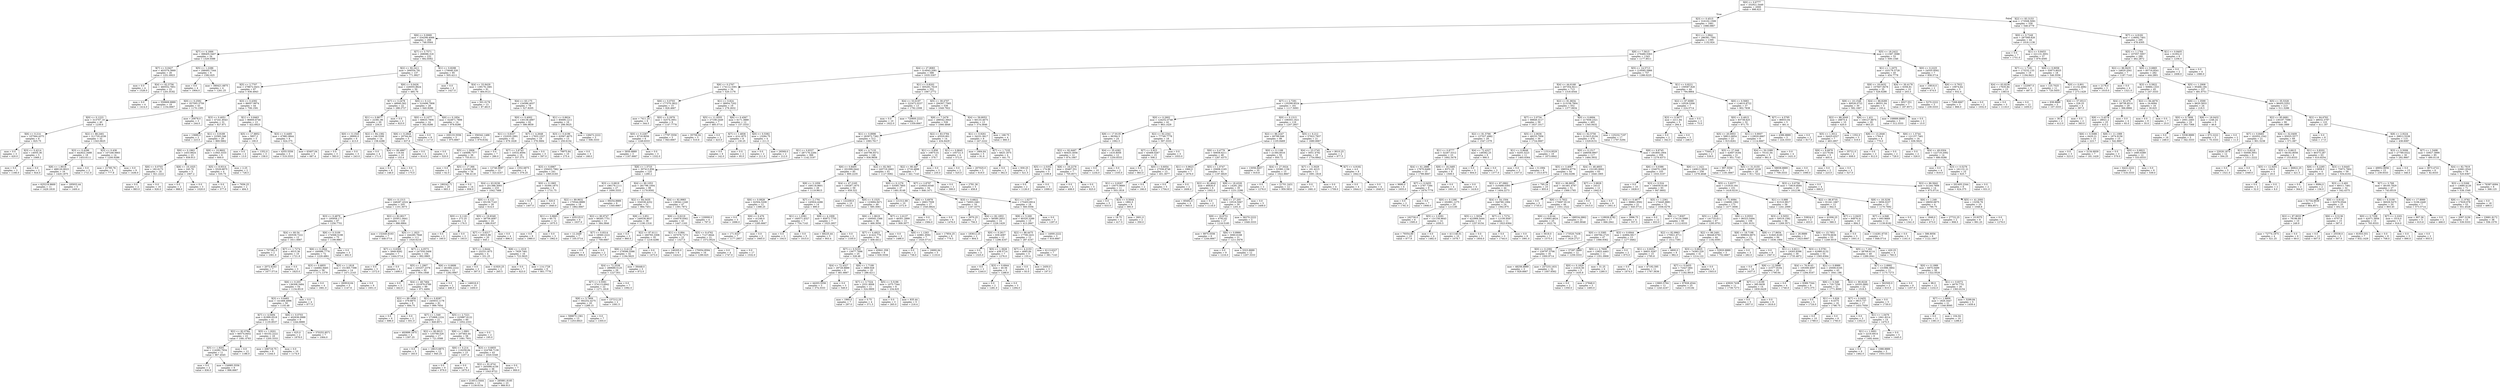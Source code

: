 digraph Tree {
node [shape=box] ;
0 [label="X[0] <= 0.6777\nmse = 332921.5449\nsamples = 2000\nvalue = 996.623"] ;
1 [label="X[3] <= 0.4515\nmse = 316102.1599\nsamples = 1661\nvalue = 1088.0867"] ;
0 -> 1 [labeldistance=2.5, labelangle=45, headlabel="True"] ;
2 [label="X[6] <= 0.0069\nmse = 334299.4066\nsamples = 266\nvalue = 748.0564"] ;
1 -> 2 ;
3 [label="X[7] <= 4.1666\nmse = 398405.5407\nsamples = 34\nvalue = 1329.5588"] ;
2 -> 3 ;
4 [label="X[7] <= 0.0427\nmse = 403379.3669\nsamples = 26\nvalue = 1251.6923"] ;
3 -> 4 ;
5 [label="mse = 0.0\nsamples = 4\nvalue = 1526.0"] ;
4 -> 5 ;
6 [label="X[4] <= 62.5756\nmse = 460552.7851\nsamples = 22\nvalue = 1201.8182"] ;
4 -> 6 ;
7 [label="mse = 0.0\nsamples = 4\nvalue = 1414.0"] ;
6 -> 7 ;
8 [label="mse = 550669.8889\nsamples = 18\nvalue = 1154.6667"] ;
6 -> 8 ;
9 [label="X[5] <= 1.2286\nmse = 298492.7344\nsamples = 8\nvalue = 1582.625"] ;
3 -> 9 ;
10 [label="mse = 0.0\nsamples = 4\nvalue = 1904.0"] ;
9 -> 10 ;
11 [label="mse = 390421.6875\nsamples = 4\nvalue = 1261.25"] ;
9 -> 11 ;
12 [label="X[7] <= 3.7571\nmse = 268086.318\nsamples = 232\nvalue = 662.8362"] ;
2 -> 12 ;
13 [label="X[2] <= 92.2411\nmse = 306554.781\nsamples = 137\nvalue = 771.9927"] ;
12 -> 13 ;
14 [label="X[5] <= 2.7707\nmse = 278672.0431\nsamples = 87\nvalue = 936.4943"] ;
13 -> 14 ;
15 [label="X[0] <= 0.2592\nmse = 357593.3759\nsamples = 43\nvalue = 1170.1395"] ;
14 -> 15 ;
16 [label="X[0] <= 0.1223\nmse = 313707.19\nsamples = 40\nvalue = 1239.6"] ;
15 -> 16 ;
17 [label="X[6] <= 0.214\nmse = 107564.4375\nsamples = 8\nvalue = 825.75"] ;
16 -> 17 ;
18 [label="mse = 0.0\nsamples = 3\nvalue = 420.0"] ;
17 -> 18 ;
19 [label="X[3] <= 0.4214\nmse = 14055.36\nsamples = 5\nvalue = 1069.2"] ;
17 -> 19 ;
20 [label="mse = 0.0\nsamples = 3\nvalue = 1166.0"] ;
19 -> 20 ;
21 [label="mse = 0.0\nsamples = 2\nvalue = 924.0"] ;
19 -> 21 ;
22 [label="X[2] <= 88.2461\nmse = 311720.4336\nsamples = 32\nvalue = 1343.0625"] ;
16 -> 22 ;
23 [label="X[3] <= 0.4296\nmse = 442822.3488\nsamples = 18\nvalue = 1453.6111"] ;
22 -> 23 ;
24 [label="X[8] <= 1.9016\nmse = 488120.9023\nsamples = 16\nvalue = 1420.1875"] ;
23 -> 24 ;
25 [label="mse = 625219.9669\nsamples = 11\nvalue = 1429.1818"] ;
24 -> 25 ;
26 [label="mse = 185933.44\nsamples = 5\nvalue = 1400.4"] ;
24 -> 26 ;
27 [label="mse = 0.0\nsamples = 2\nvalue = 1721.0"] ;
23 -> 27 ;
28 [label="X[3] <= 0.436\nmse = 107246.0663\nsamples = 14\nvalue = 1200.9286"] ;
22 -> 28 ;
29 [label="mse = 21785.76\nsamples = 5\nvalue = 777.8"] ;
28 -> 29 ;
30 [label="mse = 0.0\nsamples = 9\nvalue = 1436.0"] ;
28 -> 30 ;
31 [label="mse = 20678.0\nsamples = 3\nvalue = 244.0"] ;
15 -> 31 ;
32 [label="X[3] <= 0.4392\nmse = 96057.9974\nsamples = 44\nvalue = 708.1591"] ;
14 -> 32 ;
33 [label="X[3] <= 0.4051\nmse = 47241.8543\nsamples = 31\nvalue = 827.871"] ;
32 -> 33 ;
34 [label="mse = 13689.0\nsamples = 2\nvalue = 223.0"] ;
33 -> 34 ;
35 [label="X[1] <= 0.9189\nmse = 22583.346\nsamples = 29\nvalue = 869.5862"] ;
33 -> 35 ;
36 [label="X[6] <= 0.1963\nmse = 1453.9924\nsamples = 23\nvalue = 939.913"] ;
35 -> 36 ;
37 [label="X[6] <= 0.0703\nmse = 182.6173\nsamples = 18\nvalue = 921.2222"] ;
36 -> 37 ;
38 [label="mse = 0.0\nsamples = 2\nvalue = 883.0"] ;
37 -> 38 ;
39 [label="mse = 0.0\nsamples = 16\nvalue = 926.0"] ;
37 -> 39 ;
40 [label="X[8] <= 10.1025\nmse = 245.76\nsamples = 5\nvalue = 1007.2"] ;
36 -> 40 ;
41 [label="mse = 0.0\nsamples = 2\nvalue = 988.0"] ;
40 -> 41 ;
42 [label="mse = 0.0\nsamples = 3\nvalue = 1020.0"] ;
40 -> 42 ;
43 [label="X[8] <= 10.9602\nmse = 11943.3333\nsamples = 6\nvalue = 600.0"] ;
35 -> 43 ;
44 [label="X[5] <= 8.9314\nmse = 5529.6875\nsamples = 4\nvalue = 535.75"] ;
43 -> 44 ;
45 [label="mse = 0.0\nsamples = 2\nvalue = 577.0"] ;
44 -> 45 ;
46 [label="mse = 7656.25\nsamples = 2\nvalue = 494.5"] ;
44 -> 46 ;
47 [label="mse = 2.25\nsamples = 2\nvalue = 728.5"] ;
43 -> 47 ;
48 [label="X[1] <= 0.8463\nmse = 96800.6746\nsamples = 13\nvalue = 422.6923"] ;
32 -> 48 ;
49 [label="X[5] <= 17.8852\nmse = 5857.2\nsamples = 5\nvalue = 100.0"] ;
48 -> 49 ;
50 [label="mse = 0.0\nsamples = 2\nvalue = 13.0"] ;
49 -> 50 ;
51 [label="mse = 1352.0\nsamples = 3\nvalue = 158.0"] ;
49 -> 51 ;
52 [label="X[3] <= 0.4485\nmse = 47882.9844\nsamples = 8\nvalue = 624.375"] ;
48 -> 52 ;
53 [label="mse = 4355.5556\nsamples = 3\nvalue = 519.3333"] ;
52 -> 53 ;
54 [label="mse = 63407.04\nsamples = 5\nvalue = 687.4"] ;
52 -> 54 ;
55 [label="X[6] <= 0.0426\nmse = 226055.8624\nsamples = 50\nvalue = 485.76"] ;
13 -> 55 ;
56 [label="X[7] <= 3.2478\nmse = 48940.562\nsamples = 22\nvalue = 288.2727"] ;
55 -> 56 ;
57 [label="X[1] <= 0.8677\nmse = 22381.96\nsamples = 20\nvalue = 234.8"] ;
56 -> 57 ;
58 [label="X[0] <= 0.1545\nmse = 28900.0\nsamples = 6\nvalue = 413.0"] ;
57 -> 58 ;
59 [label="mse = 0.0\nsamples = 3\nvalue = 583.0"] ;
58 -> 59 ;
60 [label="mse = 0.0\nsamples = 3\nvalue = 243.0"] ;
58 -> 60 ;
61 [label="X[2] <= 94.1382\nmse = 146.5306\nsamples = 14\nvalue = 158.4286"] ;
57 -> 61 ;
62 [label="mse = 0.0\nsamples = 4\nvalue = 171.0"] ;
61 -> 62 ;
63 [label="X[4] <= 80.4867\nmse = 116.64\nsamples = 10\nvalue = 153.4"] ;
61 -> 63 ;
64 [label="mse = 0.0\nsamples = 8\nvalue = 148.0"] ;
63 -> 64 ;
65 [label="mse = 0.0\nsamples = 2\nvalue = 175.0"] ;
63 -> 65 ;
66 [label="mse = 0.0\nsamples = 2\nvalue = 823.0"] ;
56 -> 66 ;
67 [label="X[0] <= 0.121\nmse = 310496.7806\nsamples = 28\nvalue = 640.9286"] ;
55 -> 67 ;
68 [label="X[0] <= 0.1077\nmse = 69633.7806\nsamples = 14\nvalue = 302.9286"] ;
67 -> 68 ;
69 [label="X[6] <= 0.2844\nmse = 20744.64\nsamples = 5\nvalue = 637.6"] ;
68 -> 69 ;
70 [label="mse = 0.0\nsamples = 2\nvalue = 814.0"] ;
69 -> 70 ;
71 [label="mse = 0.0\nsamples = 3\nvalue = 520.0"] ;
69 -> 71 ;
72 [label="mse = 0.0\nsamples = 9\nvalue = 117.0"] ;
68 -> 72 ;
73 [label="X[6] <= 0.1854\nmse = 322871.7806\nsamples = 14\nvalue = 978.9286"] ;
67 -> 73 ;
74 [label="mse = 200133.5556\nsamples = 3\nvalue = 975.6667"] ;
73 -> 74 ;
75 [label="mse = 356342.1488\nsamples = 11\nvalue = 979.8182"] ;
73 -> 75 ;
76 [label="X[1] <= 0.8298\nmse = 170648.328\nsamples = 95\nvalue = 505.4211"] ;
12 -> 76 ;
77 [label="mse = 0.0\nsamples = 4\nvalue = 1427.0"] ;
76 -> 77 ;
78 [label="X[4] <= 33.8429\nmse = 139176.1681\nsamples = 91\nvalue = 464.9121"] ;
76 -> 78 ;
79 [label="mse = 501.0178\nsamples = 13\nvalue = 87.4615"] ;
78 -> 79 ;
80 [label="X[4] <= 63.175\nmse = 134586.4037\nsamples = 78\nvalue = 527.8205"] ;
78 -> 80 ;
81 [label="X[0] <= 0.4002\nmse = 130138.4997\nsamples = 62\nvalue = 586.9839"] ;
80 -> 81 ;
82 [label="X[1] <= 0.8337\nmse = 152035.2991\nsamples = 43\nvalue = 679.1628"] ;
81 -> 82 ;
83 [label="X[5] <= 1.2908\nmse = 145696.7377\nsamples = 36\nvalue = 755.6111"] ;
82 -> 83 ;
84 [label="mse = 0.0\nsamples = 2\nvalue = 62.0"] ;
83 -> 84 ;
85 [label="X[5] <= 17.366\nmse = 124302.654\nsamples = 34\nvalue = 796.4118"] ;
83 -> 85 ;
86 [label="mse = 180242.71\nsamples = 20\nvalue = 683.3"] ;
85 -> 86 ;
87 [label="mse = 0.0\nsamples = 14\nvalue = 958.0"] ;
85 -> 87 ;
88 [label="mse = 0.0\nsamples = 7\nvalue = 286.0"] ;
82 -> 88 ;
89 [label="X[7] <= 4.2648\nmse = 17832.2327\nsamples = 19\nvalue = 378.3684"] ;
81 -> 89 ;
90 [label="X[7] <= 3.8743\nmse = 10532.8594\nsamples = 16\nvalue = 337.375"] ;
89 -> 90 ;
91 [label="mse = 12746.9097\nsamples = 12\nvalue = 323.4167"] ;
90 -> 91 ;
92 [label="mse = 1552.6875\nsamples = 4\nvalue = 379.25"] ;
90 -> 92 ;
93 [label="mse = 0.0\nsamples = 3\nvalue = 597.0"] ;
89 -> 93 ;
94 [label="X[1] <= 0.8624\nmse = 85699.1211\nsamples = 16\nvalue = 298.5625"] ;
80 -> 94 ;
95 [label="X[3] <= 0.4196\nmse = 63567.4675\nsamples = 13\nvalue = 250.6154"] ;
94 -> 95 ;
96 [label="mse = 79975.84\nsamples = 10\nvalue = 275.4"] ;
95 -> 96 ;
97 [label="mse = 0.0\nsamples = 3\nvalue = 168.0"] ;
95 -> 97 ;
98 [label="mse = 128472.2222\nsamples = 3\nvalue = 506.3333"] ;
94 -> 98 ;
99 [label="X[1] <= 1.0941\nmse = 286381.7591\nsamples = 1395\nvalue = 1152.924"] ;
1 -> 99 ;
100 [label="X[8] <= 7.5615\nmse = 276480.5363\nsamples = 1343\nvalue = 1177.8511"] ;
99 -> 100 ;
101 [label="X[4] <= 27.8083\nmse = 314043.2081\nsamples = 586\nvalue = 1035.5307"] ;
100 -> 101 ;
102 [label="X[6] <= 0.2767\nmse = 174112.3391\nsamples = 34\nvalue = 520.1176"] ;
101 -> 102 ;
103 [label="X[6] <= 0.0703\nmse = 177370.3822\nsamples = 15\nvalue = 826.4667"] ;
102 -> 103 ;
104 [label="mse = 7411.25\nsamples = 6\nvalue = 344.5"] ;
103 -> 104 ;
105 [label="X[0] <= 0.2979\nmse = 32574.3951\nsamples = 9\nvalue = 1147.7778"] ;
103 -> 105 ;
106 [label="X[0] <= 0.2267\nmse = 8716.8056\nsamples = 6\nvalue = 1249.8333"] ;
105 -> 106 ;
107 [label="mse = 3930.8889\nsamples = 3\nvalue = 1167.6667"] ;
106 -> 107 ;
108 [label="mse = 0.0\nsamples = 3\nvalue = 1332.0"] ;
106 -> 108 ;
109 [label="mse = 17797.5556\nsamples = 3\nvalue = 943.6667"] ;
105 -> 109 ;
110 [label="X[1] <= 0.824\nmse = 38954.7202\nsamples = 19\nvalue = 278.2632"] ;
102 -> 110 ;
111 [label="X[5] <= 11.0555\nmse = 27108.2449\nsamples = 7\nvalue = 485.5714"] ;
110 -> 111 ;
112 [label="mse = 35759.04\nsamples = 5\nvalue = 510.6"] ;
111 -> 112 ;
113 [label="mse = 0.0\nsamples = 2\nvalue = 423.0"] ;
111 -> 113 ;
114 [label="X[6] <= 0.4567\nmse = 6171.3889\nsamples = 12\nvalue = 157.3333"] ;
110 -> 114 ;
115 [label="X[7] <= 1.4836\nmse = 414.1875\nsamples = 8\nvalue = 130.25"] ;
114 -> 115 ;
116 [label="mse = 0.0\nsamples = 6\nvalue = 142.0"] ;
115 -> 116 ;
117 [label="mse = 0.0\nsamples = 2\nvalue = 95.0"] ;
115 -> 117 ;
118 [label="X[0] <= 0.5382\nmse = 13284.75\nsamples = 4\nvalue = 211.5"] ;
114 -> 118 ;
119 [label="mse = 0.0\nsamples = 2\nvalue = 211.0"] ;
118 -> 119 ;
120 [label="mse = 26569.0\nsamples = 2\nvalue = 212.0"] ;
118 -> 120 ;
121 [label="X[1] <= 0.8202\nmse = 305291.7619\nsamples = 552\nvalue = 1067.2772"] ;
101 -> 121 ;
122 [label="X[4] <= 53.6197\nmse = 222472.0237\nsamples = 13\nvalue = 1792.2308"] ;
121 -> 122 ;
123 [label="mse = 0.0\nsamples = 10\nvalue = 1922.0"] ;
122 -> 123 ;
124 [label="mse = 720800.2222\nsamples = 3\nvalue = 1359.6667"] ;
122 -> 124 ;
125 [label="X[5] <= 39.4707\nmse = 294307.7565\nsamples = 539\nvalue = 1049.7922"] ;
121 -> 125 ;
126 [label="X[8] <= 7.2478\nmse = 288542.3943\nsamples = 526\nvalue = 1066.4848"] ;
125 -> 126 ;
127 [label="X[1] <= 0.8996\nmse = 283972.7362\nsamples = 512\nvalue = 1083.7617"] ;
126 -> 127 ;
128 [label="X[1] <= 0.8337\nmse = 287176.2284\nsamples = 366\nvalue = 1142.3197"] ;
127 -> 128 ;
129 [label="X[3] <= 0.6967\nmse = 259453.7962\nsamples = 241\nvalue = 1065.6183"] ;
128 -> 129 ;
130 [label="X[4] <= 63.9236\nmse = 251388.3093\nsamples = 233\nvalue = 1042.7468"] ;
129 -> 130 ;
131 [label="X[0] <= 0.1313\nmse = 248287.4324\nsamples = 205\nvalue = 1101.3073"] ;
130 -> 131 ;
132 [label="X[3] <= 0.4879\nmse = 195958.177\nsamples = 87\nvalue = 1256.7701"] ;
131 -> 132 ;
133 [label="X[4] <= 60.54\nmse = 183539.7222\nsamples = 12\nvalue = 1611.6667"] ;
132 -> 133 ;
134 [label="mse = 707281.0\nsamples = 2\nvalue = 1061.0"] ;
133 -> 134 ;
135 [label="X[7] <= 1.7274\nmse = 6015.36\nsamples = 10\nvalue = 1721.8"] ;
133 -> 135 ;
136 [label="mse = 2072.8163\nsamples = 7\nvalue = 1677.5714"] ;
135 -> 136 ;
137 [label="mse = 0.0\nsamples = 3\nvalue = 1825.0"] ;
135 -> 137 ;
138 [label="X[6] <= 0.3109\nmse = 174568.5198\nsamples = 75\nvalue = 1199.9867"] ;
132 -> 138 ;
139 [label="X[6] <= 0.2844\nmse = 160086.7776\nsamples = 72\nvalue = 1229.4861"] ;
138 -> 139 ;
140 [label="X[3] <= 0.6855\nmse = 144682.9465\nsamples = 58\nvalue = 1171.1379"] ;
139 -> 140 ;
141 [label="X[6] <= 0.203\nmse = 136308.3484\nsamples = 54\nvalue = 1134.8519"] ;
140 -> 141 ;
142 [label="X[3] <= 0.6483\nmse = 141468.4896\nsamples = 50\nvalue = 1155.48"] ;
141 -> 142 ;
143 [label="X[7] <= 4.0494\nmse = 81999.0518\nsamples = 41\nvalue = 1135.8537"] ;
142 -> 143 ;
144 [label="X[2] <= 82.0784\nmse = 66574.9452\nsamples = 23\nvalue = 1081.4783"] ;
143 -> 144 ;
145 [label="X[5] <= 1.9201\nmse = 114282.7934\nsamples = 11\nvalue = 967.4545"] ;
144 -> 145 ;
146 [label="mse = 0.0\nsamples = 2\nvalue = 836.0"] ;
145 -> 146 ;
147 [label="mse = 134985.5556\nsamples = 9\nvalue = 996.6667"] ;
145 -> 147 ;
148 [label="mse = 0.0\nsamples = 12\nvalue = 1186.0"] ;
144 -> 148 ;
149 [label="X[5] <= 1.9201\nmse = 93102.2222\nsamples = 18\nvalue = 1205.3333"] ;
143 -> 149 ;
150 [label="mse = 206718.75\nsamples = 8\nvalue = 1244.5"] ;
149 -> 150 ;
151 [label="mse = 0.0\nsamples = 10\nvalue = 1174.0"] ;
149 -> 151 ;
152 [label="X[6] <= 0.0703\nmse = 402636.0988\nsamples = 9\nvalue = 1244.8889"] ;
142 -> 152 ;
153 [label="mse = 625.0\nsamples = 2\nvalue = 1878.0"] ;
152 -> 153 ;
154 [label="mse = 370252.8571\nsamples = 7\nvalue = 1064.0"] ;
152 -> 154 ;
155 [label="mse = 0.0\nsamples = 4\nvalue = 877.0"] ;
141 -> 155 ;
156 [label="mse = 0.0\nsamples = 4\nvalue = 1661.0"] ;
140 -> 156 ;
157 [label="X[5] <= 1.1818\nmse = 151365.7398\nsamples = 14\nvalue = 1471.2143"] ;
139 -> 157 ;
158 [label="mse = 260916.64\nsamples = 5\nvalue = 1147.6"] ;
157 -> 158 ;
159 [label="mse = 0.0\nsamples = 9\nvalue = 1651.0"] ;
157 -> 159 ;
160 [label="mse = 0.0\nsamples = 3\nvalue = 492.0"] ;
138 -> 160 ;
161 [label="X[2] <= 82.8017\nmse = 255911.9441\nsamples = 118\nvalue = 986.6864"] ;
131 -> 161 ;
162 [label="mse = 132440.8163\nsamples = 7\nvalue = 448.5714"] ;
161 -> 162 ;
163 [label="X[5] <= 1.1823\nmse = 244285.7848\nsamples = 111\nvalue = 1020.6216"] ;
161 -> 163 ;
164 [label="X[7] <= 0.6369\nmse = 3949.9592\nsamples = 7\nvalue = 1444.5714"] ;
163 -> 164 ;
165 [label="mse = 0.0\nsamples = 3\nvalue = 1372.0"] ;
164 -> 165 ;
166 [label="mse = 0.0\nsamples = 4\nvalue = 1499.0"] ;
164 -> 166 ;
167 [label="X[7] <= 4.0573\nmse = 247550.5406\nsamples = 104\nvalue = 992.0865"] ;
163 -> 167 ;
168 [label="X[5] <= 1.2907\nmse = 233257.2376\nsamples = 92\nvalue = 954.1848"] ;
167 -> 168 ;
169 [label="mse = 0.0\nsamples = 3\nvalue = 442.0"] ;
168 -> 169 ;
170 [label="X[4] <= 49.7464\nmse = 231979.0789\nsamples = 89\nvalue = 971.4494"] ;
168 -> 170 ;
171 [label="X[2] <= 89.1956\nmse = 379.6875\nsamples = 8\nvalue = 684.75"] ;
170 -> 171 ;
172 [label="mse = 0.0\nsamples = 6\nvalue = 696.0"] ;
171 -> 172 ;
173 [label="mse = 0.0\nsamples = 2\nvalue = 651.0"] ;
171 -> 173 ;
174 [label="X[1] <= 0.8287\nmse = 245933.1178\nsamples = 81\nvalue = 999.7654"] ;
170 -> 174 ;
175 [label="X[7] <= 1.549\nmse = 272868.1224\nsamples = 21\nvalue = 849.8571"] ;
174 -> 175 ;
176 [label="mse = 493899.1875\nsamples = 4\nvalue = 1397.25"] ;
175 -> 176 ;
177 [label="X[2] <= 90.9015\nmse = 133768.526\nsamples = 17\nvalue = 721.0588"] ;
175 -> 177 ;
178 [label="mse = 0.0\nsamples = 5\nvalue = 183.0"] ;
177 -> 178 ;
179 [label="mse = 18615.6875\nsamples = 12\nvalue = 945.25"] ;
177 -> 179 ;
180 [label="X[5] <= 2.7221\nmse = 225887.6122\nsamples = 60\nvalue = 1052.2333"] ;
174 -> 180 ;
181 [label="X[8] <= 1.0901\nmse = 207463.44\nsamples = 58\nvalue = 1081.7931"] ;
180 -> 181 ;
182 [label="X[6] <= 0.214\nmse = 116259.84\nsamples = 15\nvalue = 1257.4"] ;
181 -> 182 ;
183 [label="mse = 0.0\nsamples = 9\nvalue = 979.0"] ;
182 -> 183 ;
184 [label="mse = 0.0\nsamples = 6\nvalue = 1675.0"] ;
182 -> 184 ;
185 [label="X[3] <= 0.6855\nmse = 224768.7139\nsamples = 43\nvalue = 1020.5349"] ;
181 -> 185 ;
186 [label="X[2] <= 91.6741\nmse = 265099.4159\nsamples = 36\nvalue = 1043.9722"] ;
185 -> 186 ;
187 [label="mse = 214012.5444\nsamples = 13\nvalue = 1139.6154"] ;
186 -> 187 ;
188 [label="mse = 285881.8185\nsamples = 23\nvalue = 989.913"] ;
186 -> 188 ;
189 [label="mse = 0.0\nsamples = 7\nvalue = 900.0"] ;
185 -> 189 ;
190 [label="mse = 0.0\nsamples = 2\nvalue = 195.0"] ;
180 -> 190 ;
191 [label="X[6] <= 0.0699\nmse = 261682.2222\nsamples = 12\nvalue = 1282.6667"] ;
167 -> 191 ;
192 [label="mse = 0.0\nsamples = 2\nvalue = 446.0"] ;
191 -> 192 ;
193 [label="mse = 146016.0\nsamples = 10\nvalue = 1450.0"] ;
191 -> 193 ;
194 [label="X[0] <= 0.122\nmse = 65159.7143\nsamples = 28\nvalue = 614.0"] ;
130 -> 194 ;
195 [label="X[0] <= 0.1161\nmse = 272.25\nsamples = 4\nvalue = 176.5"] ;
194 -> 195 ;
196 [label="mse = 0.0\nsamples = 2\nvalue = 160.0"] ;
195 -> 196 ;
197 [label="mse = 0.0\nsamples = 2\nvalue = 193.0"] ;
195 -> 197 ;
198 [label="X[5] <= 19.8349\nmse = 38756.4097\nsamples = 24\nvalue = 686.9167"] ;
194 -> 198 ;
199 [label="X[7] <= 3.6317\nmse = 36015.89\nsamples = 20\nvalue = 645.1"] ;
198 -> 199 ;
200 [label="X[7] <= 2.8444\nmse = 25233.1875\nsamples = 4\nvalue = 331.25"] ;
199 -> 200 ;
201 [label="mse = 0.0\nsamples = 2\nvalue = 397.0"] ;
200 -> 201 ;
202 [label="mse = 41820.25\nsamples = 2\nvalue = 265.5"] ;
200 -> 202 ;
203 [label="X[8] <= 1.1019\nmse = 7929.7461\nsamples = 16\nvalue = 723.5625"] ;
199 -> 203 ;
204 [label="mse = 0.0\nsamples = 7\nvalue = 623.0"] ;
203 -> 204 ;
205 [label="mse = 114.1728\nsamples = 9\nvalue = 801.7778"] ;
203 -> 205 ;
206 [label="mse = 0.0\nsamples = 4\nvalue = 896.0"] ;
198 -> 206 ;
207 [label="X[0] <= 0.1965\nmse = 35394.1875\nsamples = 8\nvalue = 1731.75"] ;
129 -> 207 ;
208 [label="mse = 0.0\nsamples = 2\nvalue = 1407.0"] ;
207 -> 208 ;
209 [label="mse = 320.0\nsamples = 6\nvalue = 1840.0"] ;
207 -> 209 ;
210 [label="X[8] <= 1.5725\nmse = 307413.856\nsamples = 125\nvalue = 1290.2"] ;
128 -> 210 ;
211 [label="X[3] <= 0.6819\nmse = 196179.1111\nsamples = 27\nvalue = 1690.3333"] ;
210 -> 211 ;
212 [label="X[2] <= 89.9632\nmse = 170544.8889\nsamples = 18\nvalue = 1862.6667"] ;
211 -> 212 ;
213 [label="X[1] <= 0.8665\nmse = 60.75\nsamples = 12\nvalue = 1975.5"] ;
212 -> 213 ;
214 [label="mse = 0.0\nsamples = 9\nvalue = 1980.0"] ;
213 -> 214 ;
215 [label="mse = 0.0\nsamples = 3\nvalue = 1962.0"] ;
213 -> 215 ;
216 [label="mse = 435125.0\nsamples = 6\nvalue = 1637.0"] ;
212 -> 216 ;
217 [label="mse = 69254.8889\nsamples = 9\nvalue = 1345.6667"] ;
211 -> 217 ;
218 [label="X[4] <= 90.1053\nmse = 281796.1004\nsamples = 98\nvalue = 1179.9592"] ;
210 -> 218 ;
219 [label="X[2] <= 84.3435\nmse = 334538.4252\nsamples = 51\nvalue = 984.7451"] ;
218 -> 219 ;
220 [label="X[2] <= 80.9747\nmse = 99265.7751\nsamples = 13\nvalue = 384.3846"] ;
219 -> 220 ;
221 [label="mse = 12.2449\nsamples = 7\nvalue = 105.5714"] ;
220 -> 221 ;
222 [label="X[7] <= 0.8314\nmse = 18560.2222\nsamples = 6\nvalue = 709.6667"] ;
220 -> 222 ;
223 [label="mse = 0.0\nsamples = 4\nvalue = 806.0"] ;
222 -> 223 ;
224 [label="mse = 0.0\nsamples = 2\nvalue = 517.0"] ;
222 -> 224 ;
225 [label="X[8] <= 3.851\nmse = 249536.9037\nsamples = 38\nvalue = 1190.1316"] ;
219 -> 225 ;
226 [label="mse = 0.0\nsamples = 3\nvalue = 860.0"] ;
225 -> 226 ;
227 [label="X[2] <= 87.6111\nmse = 260783.3306\nsamples = 35\nvalue = 1218.4286"] ;
225 -> 227 ;
228 [label="X[6] <= 0.4119\nmse = 278586.5586\nsamples = 32\nvalue = 1194.5625"] ;
227 -> 228 ;
229 [label="X[4] <= 72.2538\nmse = 289689.5125\nsamples = 29\nvalue = 1227.931"] ;
228 -> 229 ;
230 [label="X[7] <= 0.5591\nmse = 374113.6942\nsamples = 22\nvalue = 1271.1818"] ;
229 -> 230 ;
231 [label="X[8] <= 5.7809\nmse = 392252.4275\nsamples = 20\nvalue = 1289.15"] ;
230 -> 231 ;
232 [label="mse = 599873.1361\nsamples = 13\nvalue = 1253.6923"] ;
231 -> 232 ;
233 [label="mse = 0.0\nsamples = 7\nvalue = 1355.0"] ;
231 -> 233 ;
234 [label="mse = 157212.25\nsamples = 2\nvalue = 1091.5"] ;
230 -> 234 ;
235 [label="mse = 0.0\nsamples = 7\nvalue = 1092.0"] ;
229 -> 235 ;
236 [label="mse = 56448.0\nsamples = 3\nvalue = 872.0"] ;
228 -> 236 ;
237 [label="mse = 0.0\nsamples = 3\nvalue = 1473.0"] ;
227 -> 237 ;
238 [label="X[4] <= 92.9983\nmse = 138342.1249\nsamples = 47\nvalue = 1391.7872"] ;
218 -> 238 ;
239 [label="X[6] <= 0.6219\nmse = 104078.0562\nsamples = 43\nvalue = 1447.1163"] ;
238 -> 239 ;
240 [label="X[1] <= 0.894\nmse = 167078.7273\nsamples = 22\nvalue = 1327.0"] ;
239 -> 240 ;
241 [label="mse = 146205.0\nsamples = 6\nvalue = 1424.0"] ;
240 -> 241 ;
242 [label="mse = 170054.8594\nsamples = 16\nvalue = 1290.625"] ;
240 -> 242 ;
243 [label="X[5] <= 9.4762\nmse = 7127.6644\nsamples = 21\nvalue = 1572.9524"] ;
239 -> 243 ;
244 [label="mse = 0.0\nsamples = 4\nvalue = 1747.0"] ;
243 -> 244 ;
245 [label="mse = 0.0\nsamples = 17\nvalue = 1532.0"] ;
243 -> 245 ;
246 [label="mse = 120000.0\nsamples = 4\nvalue = 797.0"] ;
238 -> 246 ;
247 [label="X[8] <= 4.7133\nmse = 245796.9372\nsamples = 146\nvalue = 936.9658"] ;
127 -> 247 ;
248 [label="X[6] <= 0.8405\nmse = 201099.0442\nsamples = 85\nvalue = 800.2235"] ;
247 -> 248 ;
249 [label="X[8] <= 3.1059\nmse = 169118.9601\nsamples = 26\nvalue = 1119.9615"] ;
248 -> 249 ;
250 [label="X[6] <= 0.0828\nmse = 62504.5208\nsamples = 12\nvalue = 1388.25"] ;
249 -> 250 ;
251 [label="mse = 0.0\nsamples = 3\nvalue = 1696.0"] ;
250 -> 251 ;
252 [label="X[6] <= 0.476\nmse = 41246.0\nsamples = 9\nvalue = 1285.6667"] ;
250 -> 252 ;
253 [label="mse = 171.6327\nsamples = 7\nvalue = 1177.2857"] ;
252 -> 253 ;
254 [label="mse = 0.0\nsamples = 2\nvalue = 1665.0"] ;
252 -> 254 ;
255 [label="X[7] <= 2.1791\nmse = 145924.4286\nsamples = 14\nvalue = 890.0"] ;
249 -> 255 ;
256 [label="X[1] <= 1.0381\nmse = 169371.6327\nsamples = 7\nvalue = 754.7143"] ;
255 -> 256 ;
257 [label="mse = 0.0\nsamples = 2\nvalue = 104.0"] ;
256 -> 257 ;
258 [label="mse = 0.0\nsamples = 5\nvalue = 1015.0"] ;
256 -> 258 ;
259 [label="X[8] <= 4.1009\nmse = 85872.7755\nsamples = 7\nvalue = 1025.2857"] ;
255 -> 259 ;
260 [label="mse = 68225.44\nsamples = 5\nvalue = 903.4"] ;
259 -> 260 ;
261 [label="mse = 0.0\nsamples = 2\nvalue = 1330.0"] ;
259 -> 261 ;
262 [label="X[4] <= 47.2165\nmse = 150287.1675\nsamples = 59\nvalue = 659.322"] ;
248 -> 262 ;
263 [label="mse = 122209.8\nsamples = 10\nvalue = 1022.0"] ;
262 -> 263 ;
264 [label="X[0] <= 0.1525\nmse = 123694.9471\nsamples = 49\nvalue = 585.3061"] ;
262 -> 264 ;
265 [label="X[6] <= 1.9619\nmse = 100045.1566\nsamples = 36\nvalue = 468.3056"] ;
264 -> 265 ;
266 [label="X[7] <= 4.4923\nmse = 41422.776\nsamples = 34\nvalue = 408.4412"] ;
265 -> 266 ;
267 [label="X[7] <= 0.5233\nmse = 15677.7696\nsamples = 25\nvalue = 328.48"] ;
266 -> 267 ;
268 [label="X[4] <= 72.4327\nmse = 29728.8889\nsamples = 6\nvalue = 461.6667"] ;
267 -> 268 ;
269 [label="mse = 44203.5556\nsamples = 3\nvalue = 374.3333"] ;
268 -> 269 ;
270 [label="mse = 0.0\nsamples = 3\nvalue = 549.0"] ;
268 -> 270 ;
271 [label="X[6] <= 1.7199\nmse = 3869.928\nsamples = 19\nvalue = 286.4211"] ;
267 -> 271 ;
272 [label="X[7] <= 3.7324\nmse = 2531.9008\nsamples = 11\nvalue = 324.0909"] ;
271 -> 272 ;
273 [label="mse = 1960.0\nsamples = 7\nvalue = 297.0"] ;
272 -> 273 ;
274 [label="mse = 0.75\nsamples = 4\nvalue = 371.5"] ;
272 -> 274 ;
275 [label="X[5] <= 5.5196\nmse = 1075.7344\nsamples = 8\nvalue = 234.625"] ;
271 -> 275 ;
276 [label="mse = 0.0\nsamples = 3\nvalue = 265.0"] ;
275 -> 276 ;
277 [label="mse = 835.44\nsamples = 5\nvalue = 216.4"] ;
275 -> 277 ;
278 [label="mse = 45841.358\nsamples = 9\nvalue = 630.5556"] ;
266 -> 278 ;
279 [label="mse = 0.0\nsamples = 2\nvalue = 1486.0"] ;
265 -> 279 ;
280 [label="X[7] <= 2.6137\nmse = 46301.2899\nsamples = 13\nvalue = 909.3077"] ;
264 -> 280 ;
281 [label="X[6] <= 1.1263\nmse = 43861.9592\nsamples = 7\nvalue = 1020.5714"] ;
280 -> 281 ;
282 [label="mse = 0.0\nsamples = 2\nvalue = 738.0"] ;
281 -> 282 ;
283 [label="mse = 16692.64\nsamples = 5\nvalue = 1133.6"] ;
281 -> 283 ;
284 [label="mse = 17854.25\nsamples = 6\nvalue = 779.5"] ;
280 -> 284 ;
285 [label="X[2] <= 82.563\nmse = 245719.2663\nsamples = 61\nvalue = 1127.5082"] ;
247 -> 285 ;
286 [label="X[0] <= 0.1276\nmse = 53585.7805\nsamples = 27\nvalue = 1481.8148"] ;
285 -> 286 ;
287 [label="mse = 121312.89\nsamples = 10\nvalue = 1372.9"] ;
286 -> 287 ;
288 [label="X[8] <= 5.6978\nmse = 2663.7509\nsamples = 17\nvalue = 1545.8824"] ;
286 -> 288 ;
289 [label="mse = 0.0\nsamples = 11\nvalue = 1584.0"] ;
288 -> 289 ;
290 [label="mse = 0.0\nsamples = 6\nvalue = 1476.0"] ;
288 -> 290 ;
291 [label="X[7] <= 2.8797\nmse = 219443.6548\nsamples = 34\nvalue = 846.1471"] ;
285 -> 291 ;
292 [label="X[3] <= 0.6822\nmse = 74003.2461\nsamples = 16\nvalue = 1167.4375"] ;
291 -> 292 ;
293 [label="mse = 2970.25\nsamples = 2\nvalue = 756.5"] ;
292 -> 293 ;
294 [label="X[4] <= 82.1853\nmse = 56580.2653\nsamples = 14\nvalue = 1226.1429"] ;
292 -> 294 ;
295 [label="mse = 183612.25\nsamples = 2\nvalue = 804.5"] ;
294 -> 295 ;
296 [label="X[0] <= 0.2617\nmse = 839.4097\nsamples = 12\nvalue = 1296.4167"] ;
294 -> 296 ;
297 [label="mse = 0.0\nsamples = 5\nvalue = 1325.0"] ;
296 -> 297 ;
298 [label="X[5] <= 1.3626\nmse = 438.5714\nsamples = 7\nvalue = 1276.0"] ;
296 -> 298 ;
299 [label="mse = 0.0\nsamples = 2\nvalue = 1244.0"] ;
298 -> 299 ;
300 [label="X[3] <= 0.6944\nmse = 40.56\nsamples = 5\nvalue = 1288.8"] ;
298 -> 300 ;
301 [label="mse = 0.0\nsamples = 2\nvalue = 1281.0"] ;
300 -> 301 ;
302 [label="mse = 0.0\nsamples = 3\nvalue = 1294.0"] ;
300 -> 302 ;
303 [label="X[1] <= 1.0277\nmse = 175403.6914\nsamples = 18\nvalue = 560.5556"] ;
291 -> 303 ;
304 [label="X[8] <= 5.269\nmse = 80320.3289\nsamples = 15\nvalue = 413.2667"] ;
303 -> 304 ;
305 [label="X[2] <= 86.4475\nmse = 17709.2431\nsamples = 12\nvalue = 287.4167"] ;
304 -> 305 ;
306 [label="X[7] <= 4.2153\nmse = 4065.84\nsamples = 5\nvalue = 155.4"] ;
305 -> 306 ;
307 [label="mse = 0.0\nsamples = 2\nvalue = 93.0"] ;
306 -> 307 ;
308 [label="mse = 2450.0\nsamples = 3\nvalue = 197.0"] ;
306 -> 308 ;
309 [label="mse = 6113.6327\nsamples = 7\nvalue = 381.7143"] ;
305 -> 309 ;
310 [label="mse = 14000.2222\nsamples = 3\nvalue = 916.6667"] ;
304 -> 310 ;
311 [label="mse = 0.0\nsamples = 3\nvalue = 1297.0"] ;
303 -> 311 ;
312 [label="X[2] <= 83.5784\nmse = 45520.801\nsamples = 14\nvalue = 434.6429"] ;
126 -> 312 ;
313 [label="X[1] <= 0.858\nmse = 10875.01\nsamples = 10\nvalue = 379.7"] ;
312 -> 313 ;
314 [label="X[2] <= 80.447\nmse = 2716.4898\nsamples = 7\nvalue = 441.7143"] ;
313 -> 314 ;
315 [label="mse = 0.0\nsamples = 2\nvalue = 399.0"] ;
314 -> 315 ;
316 [label="mse = 2781.36\nsamples = 5\nvalue = 458.8"] ;
314 -> 316 ;
317 [label="mse = 0.0\nsamples = 3\nvalue = 235.0"] ;
313 -> 317 ;
318 [label="X[1] <= 0.8645\nmse = 105721.5\nsamples = 4\nvalue = 572.0"] ;
312 -> 318 ;
319 [label="mse = 0.0\nsamples = 2\nvalue = 525.0"] ;
318 -> 319 ;
320 [label="mse = 207025.0\nsamples = 2\nvalue = 619.0"] ;
318 -> 320 ;
321 [label="X[4] <= 59.8053\nmse = 60133.4675\nsamples = 13\nvalue = 374.3846"] ;
125 -> 321 ;
322 [label="X[1] <= 0.9261\nmse = 34231.0617\nsamples = 9\nvalue = 247.2222"] ;
321 -> 322 ;
323 [label="mse = 1664.64\nsamples = 5\nvalue = 91.6"] ;
322 -> 323 ;
324 [label="X[7] <= 1.7235\nmse = 6825.1875\nsamples = 4\nvalue = 441.75"] ;
322 -> 324 ;
325 [label="mse = 0.0\nsamples = 2\nvalue = 362.0"] ;
324 -> 325 ;
326 [label="mse = 930.25\nsamples = 2\nvalue = 521.5"] ;
324 -> 326 ;
327 [label="mse = 168.75\nsamples = 4\nvalue = 660.5"] ;
321 -> 327 ;
328 [label="X[5] <= 14.5713\nmse = 219585.5966\nsamples = 757\nvalue = 1288.0225"] ;
100 -> 328 ;
329 [label="X[4] <= 44.6168\nmse = 207354.9211\nsamples = 713\nvalue = 1318.4544"] ;
328 -> 329 ;
330 [label="X[7] <= 2.7291\nmse = 135299.8524\nsamples = 161\nvalue = 1117.5093"] ;
329 -> 330 ;
331 [label="X[0] <= 0.2602\nmse = 124252.0748\nsamples = 42\nvalue = 863.1429"] ;
330 -> 331 ;
332 [label="X[8] <= 17.9135\nmse = 66394.5\nsamples = 24\nvalue = 1062.5"] ;
331 -> 332 ;
333 [label="X[2] <= 92.6497\nmse = 60433.3056\nsamples = 12\nvalue = 874.1667"] ;
332 -> 333 ;
334 [label="X[5] <= 2.5352\nmse = 174.96\nsamples = 5\nvalue = 1109.8"] ;
333 -> 334 ;
335 [label="mse = 0.0\nsamples = 2\nvalue = 1126.0"] ;
334 -> 335 ;
336 [label="mse = 0.0\nsamples = 3\nvalue = 1099.0"] ;
334 -> 336 ;
337 [label="X[8] <= 16.2278\nmse = 35487.551\nsamples = 7\nvalue = 705.8571"] ;
333 -> 337 ;
338 [label="mse = 0.0\nsamples = 2\nvalue = 408.0"] ;
337 -> 338 ;
339 [label="mse = 0.0\nsamples = 5\nvalue = 825.0"] ;
337 -> 339 ;
340 [label="X[4] <= 35.4382\nmse = 1416.8056\nsamples = 12\nvalue = 1250.8333"] ;
332 -> 340 ;
341 [label="mse = 0.0\nsamples = 10\nvalue = 1234.0"] ;
340 -> 341 ;
342 [label="mse = 0.0\nsamples = 2\nvalue = 1335.0"] ;
340 -> 342 ;
343 [label="X[2] <= 92.2341\nmse = 77749.7778\nsamples = 18\nvalue = 597.3333"] ;
331 -> 343 ;
344 [label="X[7] <= 0.923\nmse = 43468.0267\nsamples = 15\nvalue = 506.2"] ;
343 -> 344 ;
345 [label="mse = 0.0\nsamples = 2\nvalue = 863.0"] ;
344 -> 345 ;
346 [label="X[0] <= 0.6054\nmse = 27556.6746\nsamples = 13\nvalue = 451.3077"] ;
344 -> 346 ;
347 [label="X[1] <= 0.8267\nmse = 15075.9669\nsamples = 11\nvalue = 503.1818"] ;
346 -> 347 ;
348 [label="mse = 0.0\nsamples = 5\nvalue = 633.0"] ;
347 -> 348 ;
349 [label="X[3] <= 0.5044\nmse = 1892.0\nsamples = 6\nvalue = 395.0"] ;
347 -> 349 ;
350 [label="mse = 18.75\nsamples = 4\nvalue = 417.5"] ;
349 -> 350 ;
351 [label="mse = 2601.0\nsamples = 2\nvalue = 350.0"] ;
349 -> 351 ;
352 [label="mse = 0.0\nsamples = 2\nvalue = 166.0"] ;
346 -> 352 ;
353 [label="mse = 0.0\nsamples = 3\nvalue = 1053.0"] ;
343 -> 353 ;
354 [label="X[0] <= 0.1313\nmse = 108303.1621\nsamples = 119\nvalue = 1207.2857"] ;
330 -> 354 ;
355 [label="X[2] <= 86.2247\nmse = 60789.946\nsamples = 98\nvalue = 1105.8469"] ;
354 -> 355 ;
356 [label="X[6] <= 0.4779\nmse = 50658.6211\nsamples = 48\nvalue = 1267.4375"] ;
355 -> 356 ;
357 [label="X[1] <= 0.9623\nmse = 1960.0\nsamples = 7\nvalue = 1676.0"] ;
356 -> 357 ;
358 [label="mse = 0.0\nsamples = 5\nvalue = 1704.0"] ;
357 -> 358 ;
359 [label="mse = 0.0\nsamples = 2\nvalue = 1606.0"] ;
357 -> 359 ;
360 [label="X[5] <= 1.0747\nmse = 25608.2165\nsamples = 41\nvalue = 1197.6829"] ;
356 -> 360 ;
361 [label="X[2] <= 82.4642\nmse = 46826.0\nsamples = 6\nvalue = 1002.0"] ;
360 -> 361 ;
362 [label="mse = 60492.0\nsamples = 4\nvalue = 945.0"] ;
361 -> 362 ;
363 [label="mse = 0.0\nsamples = 2\nvalue = 1116.0"] ;
361 -> 363 ;
364 [label="X[8] <= 18.4328\nmse = 14281.262\nsamples = 35\nvalue = 1231.2286"] ;
360 -> 364 ;
365 [label="X[4] <= 27.205\nmse = 10516.5067\nsamples = 30\nvalue = 1201.6"] ;
364 -> 365 ;
366 [label="X[8] <= 16.6751\nmse = 4792.62\nsamples = 27\nvalue = 1218.5185"] ;
365 -> 366 ;
367 [label="mse = 9975.5556\nsamples = 6\nvalue = 1244.6667"] ;
366 -> 367 ;
368 [label="X[6] <= 0.8966\nmse = 3060.6168\nsamples = 21\nvalue = 1211.0476"] ;
366 -> 368 ;
369 [label="mse = 0.0\nsamples = 9\nvalue = 1216.0"] ;
368 -> 369 ;
370 [label="mse = 5323.8889\nsamples = 12\nvalue = 1207.3333"] ;
368 -> 370 ;
371 [label="mse = 36270.2222\nsamples = 3\nvalue = 1049.3333"] ;
365 -> 371 ;
372 [label="mse = 0.0\nsamples = 5\nvalue = 1409.0"] ;
364 -> 372 ;
373 [label="X[0] <= 0.1188\nmse = 21384.6016\nsamples = 50\nvalue = 950.72"] ;
355 -> 373 ;
374 [label="mse = 13056.8457\nsamples = 35\nvalue = 919.8"] ;
373 -> 374 ;
375 [label="X[4] <= 27.5024\nmse = 33380.1156\nsamples = 15\nvalue = 1022.8667"] ;
373 -> 375 ;
376 [label="mse = 0.0\nsamples = 3\nvalue = 1276.0"] ;
375 -> 376 ;
377 [label="mse = 21701.2431\nsamples = 12\nvalue = 959.5833"] ;
375 -> 377 ;
378 [label="X[5] <= 6.212\nmse = 57922.7937\nsamples = 21\nvalue = 1680.6667"] ;
354 -> 378 ;
379 [label="X[4] <= 23.2745\nmse = 5651.4792\nsamples = 19\nvalue = 1754.6842"] ;
378 -> 379 ;
380 [label="X[7] <= 3.3029\nmse = 181.4215\nsamples = 11\nvalue = 1691.1818"] ;
379 -> 380 ;
381 [label="mse = 0.0\nsamples = 7\nvalue = 1681.0"] ;
380 -> 381 ;
382 [label="mse = 0.0\nsamples = 4\nvalue = 1709.0"] ;
380 -> 382 ;
383 [label="X[7] <= 4.9182\nmse = 4.0\nsamples = 8\nvalue = 1842.0"] ;
379 -> 383 ;
384 [label="mse = 0.0\nsamples = 4\nvalue = 1844.0"] ;
383 -> 384 ;
385 [label="mse = 0.0\nsamples = 4\nvalue = 1840.0"] ;
383 -> 385 ;
386 [label="mse = 8010.25\nsamples = 2\nvalue = 977.5"] ;
378 -> 386 ;
387 [label="X[2] <= 81.8634\nmse = 213158.7804\nsamples = 552\nvalue = 1377.0634"] ;
329 -> 387 ;
388 [label="X[7] <= 2.0734\nmse = 99849.3117\nsamples = 59\nvalue = 1637.1017"] ;
387 -> 388 ;
389 [label="X[2] <= 81.5766\nmse = 137327.4982\nsamples = 29\nvalue = 1547.1379"] ;
388 -> 389 ;
390 [label="X[1] <= 0.8777\nmse = 32267.5312\nsamples = 23\nvalue = 1692.3478"] ;
389 -> 390 ;
391 [label="X[4] <= 61.2886\nmse = 17670.6489\nsamples = 15\nvalue = 1789.8667"] ;
390 -> 391 ;
392 [label="mse = 9680.0\nsamples = 6\nvalue = 1655.0"] ;
391 -> 392 ;
393 [label="X[7] <= 0.0455\nmse = 2787.7284\nsamples = 9\nvalue = 1879.7778"] ;
391 -> 393 ;
394 [label="mse = 0.0\nsamples = 2\nvalue = 1781.0"] ;
393 -> 394 ;
395 [label="mse = 0.0\nsamples = 7\nvalue = 1908.0"] ;
393 -> 395 ;
396 [label="X[8] <= 16.3485\nmse = 8372.25\nsamples = 8\nvalue = 1509.5"] ;
390 -> 396 ;
397 [label="mse = 0.0\nsamples = 4\nvalue = 1601.0"] ;
396 -> 397 ;
398 [label="mse = 0.0\nsamples = 4\nvalue = 1418.0"] ;
396 -> 398 ;
399 [label="X[4] <= 72.4327\nmse = 149382.25\nsamples = 6\nvalue = 990.5"] ;
389 -> 399 ;
400 [label="mse = 0.0\nsamples = 3\nvalue = 604.0"] ;
399 -> 400 ;
401 [label="mse = 0.0\nsamples = 3\nvalue = 1377.0"] ;
399 -> 401 ;
402 [label="X[5] <= 2.0636\nmse = 48233.7956\nsamples = 30\nvalue = 1724.0667"] ;
388 -> 402 ;
403 [label="X[1] <= 0.8648\nmse = 6205.3223\nsamples = 11\nvalue = 1465.6364"] ;
402 -> 403 ;
404 [label="mse = 0.0\nsamples = 3\nvalue = 1337.0"] ;
403 -> 404 ;
405 [label="mse = 0.1094\nsamples = 8\nvalue = 1513.875"] ;
403 -> 405 ;
406 [label="mse = 11514.9529\nsamples = 19\nvalue = 1873.6842"] ;
402 -> 406 ;
407 [label="X[0] <= 0.6694\nmse = 217658.2321\nsamples = 493\nvalue = 1345.9432"] ;
387 -> 407 ;
408 [label="X[4] <= 62.5756\nmse = 213415.8104\nsamples = 476\nvalue = 1329.8151"] ;
407 -> 408 ;
409 [label="X[0] <= 0.1517\nmse = 248058.9907\nsamples = 117\nvalue = 1484.3932"] ;
408 -> 409 ;
410 [label="X[5] <= 3.4067\nmse = 298554.6776\nsamples = 54\nvalue = 1302.6296"] ;
409 -> 410 ;
411 [label="X[2] <= 87.0862\nmse = 310488.0393\nsamples = 44\nvalue = 1404.2273"] ;
410 -> 411 ;
412 [label="X[0] <= 0.1266\nmse = 202891.1275\nsamples = 20\nvalue = 1213.85"] ;
411 -> 412 ;
413 [label="mse = 162730.0\nsamples = 6\nvalue = 1595.0"] ;
412 -> 413 ;
414 [label="X[5] <= 2.0291\nmse = 131158.9643\nsamples = 14\nvalue = 1050.5"] ;
412 -> 414 ;
415 [label="mse = 79354.89\nsamples = 10\nvalue = 877.9"] ;
414 -> 415 ;
416 [label="mse = 0.0\nsamples = 4\nvalue = 1482.0"] ;
414 -> 416 ;
417 [label="X[4] <= 54.1504\nmse = 344780.1094\nsamples = 24\nvalue = 1562.875"] ;
411 -> 417 ;
418 [label="X[5] <= 1.5034\nmse = 422968.5444\nsamples = 13\nvalue = 1257.6154"] ;
417 -> 418 ;
419 [label="mse = 411146.01\nsamples = 10\nvalue = 1078.7"] ;
418 -> 419 ;
420 [label="mse = 0.0\nsamples = 3\nvalue = 1854.0"] ;
418 -> 420 ;
421 [label="X[7] <= 1.7274\nmse = 12100.9587\nsamples = 11\nvalue = 1923.6364"] ;
417 -> 421 ;
422 [label="mse = 0.0\nsamples = 3\nvalue = 1744.0"] ;
421 -> 422 ;
423 [label="mse = 0.0\nsamples = 8\nvalue = 1991.0"] ;
421 -> 423 ;
424 [label="mse = 795.24\nsamples = 10\nvalue = 855.6"] ;
410 -> 424 ;
425 [label="X[4] <= 48.4603\nmse = 152185.9002\nsamples = 63\nvalue = 1640.1905"] ;
409 -> 425 ;
426 [label="X[2] <= 86.8833\nmse = 161461.4787\nsamples = 51\nvalue = 1569.1765"] ;
425 -> 426 ;
427 [label="mse = 0.0\nsamples = 5\nvalue = 1735.0"] ;
426 -> 427 ;
428 [label="X[6] <= 0.7922\nmse = 175697.9116\nsamples = 46\nvalue = 1551.1522"] ;
426 -> 428 ;
429 [label="X[6] <= 0.6144\nmse = 153683.4624\nsamples = 25\nvalue = 1622.76"] ;
428 -> 429 ;
430 [label="mse = 5618.0\nsamples = 3\nvalue = 1575.0"] ;
429 -> 430 ;
431 [label="mse = 173520.7438\nsamples = 22\nvalue = 1629.2727"] ;
429 -> 431 ;
432 [label="mse = 188534.0862\nsamples = 21\nvalue = 1465.9048"] ;
428 -> 432 ;
433 [label="X[7] <= 3.9828\nmse = 243.0\nsamples = 12\nvalue = 1942.0"] ;
425 -> 433 ;
434 [label="mse = 0.0\nsamples = 3\nvalue = 1915.0"] ;
433 -> 434 ;
435 [label="mse = 0.0\nsamples = 9\nvalue = 1951.0"] ;
433 -> 435 ;
436 [label="X[8] <= 9.8745\nmse = 191800.1904\nsamples = 359\nvalue = 1279.4373"] ;
408 -> 436 ;
437 [label="X[6] <= 0.0386\nmse = 234070.1365\nsamples = 103\nvalue = 1033.3107"] ;
436 -> 437 ;
438 [label="mse = 0.0\nsamples = 10\nvalue = 1828.0"] ;
437 -> 438 ;
439 [label="X[3] <= 0.524\nmse = 184030.6149\nsamples = 93\nvalue = 947.8602"] ;
437 -> 439 ;
440 [label="X[3] <= 0.4677\nmse = 98861.9592\nsamples = 21\nvalue = 645.5714"] ;
439 -> 440 ;
441 [label="mse = 118928.6782\nsamples = 17\nvalue = 666.2941"] ;
440 -> 441 ;
442 [label="mse = 3996.75\nsamples = 4\nvalue = 557.5"] ;
440 -> 442 ;
443 [label="X[5] <= 1.2361\nmse = 174445.8881\nsamples = 72\nvalue = 1036.0278"] ;
439 -> 443 ;
444 [label="mse = 0.0\nsamples = 12\nvalue = 653.0"] ;
443 -> 444 ;
445 [label="X[8] <= 7.8307\nmse = 174124.5989\nsamples = 60\nvalue = 1112.6333"] ;
443 -> 445 ;
446 [label="X[0] <= 0.3385\nmse = 200784.2725\nsamples = 47\nvalue = 1066.9362"] ;
445 -> 446 ;
447 [label="X[0] <= 0.2392\nmse = 239797.5706\nsamples = 35\nvalue = 1000.9714"] ;
446 -> 447 ;
448 [label="mse = 48256.8889\nsamples = 3\nvalue = 929.6667"] ;
447 -> 448 ;
449 [label="mse = 257233.1631\nsamples = 32\nvalue = 1007.6562"] ;
447 -> 449 ;
450 [label="mse = 37287.3889\nsamples = 12\nvalue = 1259.3333"] ;
446 -> 450 ;
451 [label="X[3] <= 0.6944\nmse = 42894.5917\nsamples = 13\nvalue = 1277.8462"] ;
445 -> 451 ;
452 [label="X[5] <= 2.7609\nmse = 15822.4463\nsamples = 11\nvalue = 1351.0909"] ;
451 -> 452 ;
453 [label="X[0] <= 0.1829\nmse = 21616.56\nsamples = 5\nvalue = 1435.8"] ;
452 -> 453 ;
454 [label="mse = 0.0\nsamples = 2\nvalue = 1350.0"] ;
453 -> 454 ;
455 [label="mse = 27848.0\nsamples = 3\nvalue = 1493.0"] ;
453 -> 455 ;
456 [label="mse = 31.25\nsamples = 6\nvalue = 1280.5"] ;
452 -> 456 ;
457 [label="mse = 0.0\nsamples = 2\nvalue = 875.0"] ;
451 -> 457 ;
458 [label="X[6] <= 1.1421\nmse = 140613.3816\nsamples = 256\nvalue = 1378.4648"] ;
436 -> 458 ;
459 [label="X[5] <= 5.8377\nmse = 131819.164\nsamples = 231\nvalue = 1418.0216"] ;
458 -> 459 ;
460 [label="X[4] <= 71.6084\nmse = 134690.1062\nsamples = 173\nvalue = 1477.3006"] ;
459 -> 460 ;
461 [label="X[5] <= 1.992\nmse = 141725.611\nsamples = 67\nvalue = 1295.9701"] ;
460 -> 461 ;
462 [label="X[2] <= 82.9963\nmse = 175921.6711\nsamples = 23\nvalue = 1512.7391"] ;
461 -> 462 ;
463 [label="X[1] <= 0.8251\nmse = 36831.6267\nsamples = 15\nvalue = 1795.8"] ;
462 -> 463 ;
464 [label="mse = 0.0\nsamples = 4\nvalue = 1874.0"] ;
463 -> 464 ;
465 [label="mse = 47192.595\nsamples = 11\nvalue = 1767.3636"] ;
463 -> 465 ;
466 [label="mse = 4800.0\nsamples = 8\nvalue = 982.0"] ;
462 -> 466 ;
467 [label="X[2] <= 86.2491\nmse = 86448.6792\nsamples = 44\nvalue = 1182.6591"] ;
461 -> 467 ;
468 [label="X[3] <= 0.6825\nmse = 74383.229\nsamples = 41\nvalue = 1214.122"] ;
467 -> 468 ;
469 [label="X[7] <= 0.0455\nmse = 72427.664\nsamples = 37\nvalue = 1182.8919"] ;
468 -> 469 ;
470 [label="mse = 13883.5764\nsamples = 12\nvalue = 1243.4167"] ;
469 -> 470 ;
471 [label="mse = 97926.4544\nsamples = 25\nvalue = 1153.84"] ;
469 -> 471 ;
472 [label="mse = 0.0\nsamples = 4\nvalue = 1503.0"] ;
468 -> 472 ;
473 [label="mse = 52920.8889\nsamples = 3\nvalue = 752.6667"] ;
467 -> 473 ;
474 [label="X[6] <= 0.0553\nmse = 96323.5494\nsamples = 106\nvalue = 1591.9151"] ;
460 -> 474 ;
475 [label="X[8] <= 18.7198\nmse = 309604.6875\nsamples = 12\nvalue = 1245.75"] ;
474 -> 475 ;
476 [label="mse = 0.0\nsamples = 3\nvalue = 282.0"] ;
475 -> 476 ;
477 [label="mse = 0.0\nsamples = 9\nvalue = 1567.0"] ;
475 -> 477 ;
478 [label="X[8] <= 17.8654\nmse = 51845.8185\nsamples = 94\nvalue = 1636.1064"] ;
474 -> 478 ;
479 [label="X[1] <= 0.8211\nmse = 19263.8396\nsamples = 39\nvalue = 1735.4872"] ;
478 -> 479 ;
480 [label="mse = 0.0\nsamples = 14\nvalue = 1637.0"] ;
479 -> 480 ;
481 [label="X[8] <= 12.5898\nmse = 21577.9104\nsamples = 25\nvalue = 1790.64"] ;
479 -> 481 ;
482 [label="mse = 43920.7438\nsamples = 11\nvalue = 1739.7273"] ;
481 -> 482 ;
483 [label="X[7] <= 1.6199\nmse = 385.9439\nsamples = 14\nvalue = 1830.6429"] ;
481 -> 483 ;
484 [label="mse = 0.0\nsamples = 5\nvalue = 1857.0"] ;
483 -> 484 ;
485 [label="mse = 0.0\nsamples = 9\nvalue = 1816.0"] ;
483 -> 485 ;
486 [label="X[3] <= 0.5781\nmse = 62980.0132\nsamples = 55\nvalue = 1565.6364"] ;
478 -> 486 ;
487 [label="X[4] <= 76.9143\nmse = 105309.4097\nsamples = 12\nvalue = 1294.9167"] ;
486 -> 487 ;
488 [label="mse = 0.0\nsamples = 4\nvalue = 1740.0"] ;
487 -> 488 ;
489 [label="mse = 9389.7344\nsamples = 8\nvalue = 1072.375"] ;
487 -> 489 ;
490 [label="X[1] <= 0.8989\nmse = 25006.6165\nsamples = 43\nvalue = 1641.186"] ;
486 -> 490 ;
491 [label="X[6] <= 0.348\nmse = 720.7256\nsamples = 21\nvalue = 1771.8095"] ;
490 -> 491 ;
492 [label="mse = 0.0\nsamples = 5\nvalue = 1724.0"] ;
491 -> 492 ;
493 [label="X[1] <= 0.826\nmse = 8.4375\nsamples = 16\nvalue = 1786.75"] ;
491 -> 493 ;
494 [label="mse = 0.0\nsamples = 10\nvalue = 1789.0"] ;
493 -> 494 ;
495 [label="mse = 0.0\nsamples = 6\nvalue = 1783.0"] ;
493 -> 495 ;
496 [label="X[2] <= 90.8226\nmse = 16355.0682\nsamples = 22\nvalue = 1516.5"] ;
490 -> 496 ;
497 [label="X[7] <= 0.0455\nmse = 3815.737\nsamples = 17\nvalue = 1453.7059"] ;
496 -> 497 ;
498 [label="mse = 0.0\nsamples = 3\nvalue = 1352.0"] ;
497 -> 498 ;
499 [label="X[1] <= 1.0476\nmse = 1941.8214\nsamples = 14\nvalue = 1475.5"] ;
497 -> 499 ;
500 [label="X[1] <= 1.0001\nmse = 2216.6914\nsamples = 9\nvalue = 1492.4444"] ;
499 -> 500 ;
501 [label="mse = 0.0\nsamples = 6\nvalue = 1462.0"] ;
500 -> 501 ;
502 [label="mse = 1088.8889\nsamples = 3\nvalue = 1553.3333"] ;
500 -> 502 ;
503 [label="mse = 0.0\nsamples = 5\nvalue = 1445.0"] ;
499 -> 503 ;
504 [label="mse = 0.0\nsamples = 5\nvalue = 1730.0"] ;
496 -> 504 ;
505 [label="X[1] <= 0.888\nmse = 81510.9917\nsamples = 58\nvalue = 1241.2069"] ;
459 -> 505 ;
506 [label="X[3] <= 0.5053\nmse = 59519.1582\nsamples = 56\nvalue = 1269.3571"] ;
505 -> 506 ;
507 [label="mse = 26.8889\nsamples = 3\nvalue = 1623.6667"] ;
506 -> 507 ;
508 [label="X[8] <= 15.7851\nmse = 55378.6636\nsamples = 53\nvalue = 1249.3019"] ;
506 -> 508 ;
509 [label="X[5] <= 7.262\nmse = 38768.6114\nsamples = 49\nvalue = 1289.2041"] ;
508 -> 509 ;
510 [label="X[7] <= 2.8992\nmse = 131996.3802\nsamples = 11\nvalue = 1175.7273"] ;
509 -> 510 ;
511 [label="mse = 562500.0\nsamples = 2\nvalue = 810.0"] ;
510 -> 511 ;
512 [label="mse = 0.0\nsamples = 9\nvalue = 1257.0"] ;
510 -> 512 ;
513 [label="X[0] <= 0.1989\nmse = 6975.0499\nsamples = 38\nvalue = 1322.0526"] ;
509 -> 513 ;
514 [label="mse = 98.0\nsamples = 12\nvalue = 1232.0"] ;
513 -> 514 ;
515 [label="X[1] <= 0.8372\nmse = 4678.7751\nsamples = 26\nvalue = 1363.6154"] ;
513 -> 515 ;
516 [label="X[7] <= 1.9809\nmse = 1826.3447\nsamples = 21\nvalue = 1340.8095"] ;
515 -> 516 ;
517 [label="mse = 0.0\nsamples = 11\nvalue = 1381.0"] ;
516 -> 517 ;
518 [label="mse = 104.04\nsamples = 10\nvalue = 1296.6"] ;
516 -> 518 ;
519 [label="mse = 5299.84\nsamples = 5\nvalue = 1459.4"] ;
515 -> 519 ;
520 [label="mse = 420.25\nsamples = 4\nvalue = 760.5"] ;
508 -> 520 ;
521 [label="mse = 53824.0\nsamples = 2\nvalue = 453.0"] ;
505 -> 521 ;
522 [label="X[3] <= 0.6756\nmse = 73819.9584\nsamples = 25\nvalue = 1012.96"] ;
458 -> 522 ;
523 [label="X[2] <= 86.8735\nmse = 91241.1667\nsamples = 12\nvalue = 842.0"] ;
522 -> 523 ;
524 [label="mse = 41006.25\nsamples = 2\nvalue = 580.5"] ;
523 -> 524 ;
525 [label="X[7] <= 2.0425\nmse = 84876.41\nsamples = 10\nvalue = 894.3"] ;
523 -> 525 ;
526 [label="mse = 0.0\nsamples = 3\nvalue = 1001.0"] ;
525 -> 526 ;
527 [label="mse = 114281.6735\nsamples = 7\nvalue = 848.5714"] ;
525 -> 527 ;
528 [label="X[8] <= 18.3236\nmse = 5856.0237\nsamples = 13\nvalue = 1170.7692"] ;
522 -> 528 ;
529 [label="X[7] <= 4.948\nmse = 693.9669\nsamples = 11\nvalue = 1139.8182"] ;
528 -> 529 ;
530 [label="mse = 0.0\nsamples = 5\nvalue = 1161.0"] ;
529 -> 530 ;
531 [label="mse = 586.8056\nsamples = 6\nvalue = 1122.1667"] ;
529 -> 531 ;
532 [label="mse = 0.0\nsamples = 2\nvalue = 1341.0"] ;
528 -> 532 ;
533 [label="mse = 125232.7197\nsamples = 17\nvalue = 1797.5294"] ;
407 -> 533 ;
534 [label="X[1] <= 0.8221\nmse = 159587.828\nsamples = 44\nvalue = 794.8864"] ;
328 -> 534 ;
535 [label="X[2] <= 87.6089\nmse = 10528.5306\nsamples = 7\nvalue = 224.5714"] ;
534 -> 535 ;
536 [label="X[3] <= 0.5677\nmse = 2211.84\nsamples = 5\nvalue = 284.4"] ;
535 -> 536 ;
537 [label="mse = 0.0\nsamples = 2\nvalue = 342.0"] ;
536 -> 537 ;
538 [label="mse = 0.0\nsamples = 3\nvalue = 246.0"] ;
536 -> 538 ;
539 [label="mse = 0.0\nsamples = 2\nvalue = 75.0"] ;
535 -> 539 ;
540 [label="X[0] <= 0.5683\nmse = 114610.8722\nsamples = 37\nvalue = 902.7838"] ;
534 -> 540 ;
541 [label="X[0] <= 0.4815\nmse = 83738.625\nsamples = 32\nvalue = 971.75"] ;
540 -> 541 ;
542 [label="X[5] <= 20.0953\nmse = 58812.6654\nsamples = 23\nvalue = 915.8261"] ;
541 -> 542 ;
543 [label="mse = 73441.0\nsamples = 2\nvalue = 539.0"] ;
542 -> 543 ;
544 [label="X[5] <= 27.048\nmse = 42607.9184\nsamples = 21\nvalue = 951.7143"] ;
542 -> 544 ;
545 [label="mse = 997.5556\nsamples = 3\nvalue = 1191.6667"] ;
544 -> 545 ;
546 [label="X[5] <= 31.0155\nmse = 38347.4228\nsamples = 18\nvalue = 911.7222"] ;
544 -> 546 ;
547 [label="mse = 0.0\nsamples = 4\nvalue = 690.0"] ;
546 -> 547 ;
548 [label="X[2] <= 86.5642\nmse = 31244.7806\nsamples = 14\nvalue = 975.0714"] ;
546 -> 548 ;
549 [label="X[6] <= 1.249\nmse = 28650.6875\nsamples = 4\nvalue = 790.75"] ;
548 -> 549 ;
550 [label="mse = 1849.0\nsamples = 2\nvalue = 673.0"] ;
549 -> 550 ;
551 [label="mse = 27722.25\nsamples = 2\nvalue = 908.5"] ;
549 -> 551 ;
552 [label="X[5] <= 41.2093\nmse = 13256.76\nsamples = 10\nvalue = 1048.8"] ;
548 -> 552 ;
553 [label="mse = 10.9375\nsamples = 8\nvalue = 991.25"] ;
552 -> 553 ;
554 [label="mse = 0.0\nsamples = 2\nvalue = 1279.0"] ;
552 -> 554 ;
555 [label="X[1] <= 0.9007\nmse = 119020.6667\nsamples = 9\nvalue = 1114.6667"] ;
541 -> 555 ;
556 [label="X[4] <= 50.3389\nmse = 70141.04\nsamples = 5\nvalue = 861.6"] ;
555 -> 556 ;
557 [label="mse = 58938.8889\nsamples = 3\nvalue = 709.3333"] ;
556 -> 557 ;
558 [label="mse = 0.0\nsamples = 2\nvalue = 1090.0"] ;
556 -> 558 ;
559 [label="mse = 0.0\nsamples = 4\nvalue = 1431.0"] ;
555 -> 559 ;
560 [label="X[7] <= 4.5795\nmse = 86933.04\nsamples = 5\nvalue = 461.4"] ;
540 -> 560 ;
561 [label="mse = 4386.8889\nsamples = 3\nvalue = 224.3333"] ;
560 -> 561 ;
562 [label="mse = 0.0\nsamples = 2\nvalue = 817.0"] ;
560 -> 562 ;
563 [label="X[5] <= 18.2422\nmse = 111587.3088\nsamples = 52\nvalue = 509.1346"] ;
99 -> 563 ;
564 [label="X[1] <= 1.2075\nmse = 103176.5728\nsamples = 45\nvalue = 454.7778"] ;
563 -> 564 ;
565 [label="X[8] <= 18.0432\nmse = 107607.9478\nsamples = 35\nvalue = 526.6286"] ;
564 -> 565 ;
566 [label="X[8] <= 10.1548\nmse = 89526.0722\nsamples = 30\nvalue = 582.1667"] ;
565 -> 566 ;
567 [label="X[2] <= 88.3049\nmse = 28875.4\nsamples = 10\nvalue = 420.0"] ;
566 -> 567 ;
568 [label="X[5] <= 1.3012\nmse = 34425.6327\nsamples = 7\nvalue = 463.2857"] ;
567 -> 568 ;
569 [label="X[8] <= 8.6878\nmse = 22179.84\nsamples = 5\nvalue = 405.4"] ;
568 -> 569 ;
570 [label="mse = 0.0\nsamples = 2\nvalue = 223.0"] ;
569 -> 570 ;
571 [label="mse = 0.0\nsamples = 3\nvalue = 527.0"] ;
569 -> 571 ;
572 [label="mse = 35721.0\nsamples = 2\nvalue = 608.0"] ;
568 -> 572 ;
573 [label="mse = 1352.0\nsamples = 3\nvalue = 319.0"] ;
567 -> 573 ;
574 [label="X[6] <= 1.421\nmse = 100127.8875\nsamples = 20\nvalue = 663.25"] ;
566 -> 574 ;
575 [label="X[8] <= 13.2646\nmse = 1764.0\nsamples = 4\nvalue = 770.0"] ;
574 -> 575 ;
576 [label="mse = 0.0\nsamples = 2\nvalue = 812.0"] ;
575 -> 576 ;
577 [label="mse = 0.0\nsamples = 2\nvalue = 728.0"] ;
575 -> 577 ;
578 [label="X[6] <= 1.5744\nmse = 121157.7461\nsamples = 16\nvalue = 636.5625"] ;
574 -> 578 ;
579 [label="mse = 0.0\nsamples = 2\nvalue = 326.0"] ;
578 -> 579 ;
580 [label="X[4] <= 49.0304\nmse = 122719.2092\nsamples = 14\nvalue = 680.9286"] ;
578 -> 580 ;
581 [label="mse = 0.0\nsamples = 4\nvalue = 819.0"] ;
580 -> 581 ;
582 [label="X[3] <= 0.5276\nmse = 161131.21\nsamples = 10\nvalue = 625.7"] ;
580 -> 582 ;
583 [label="mse = 201405.2344\nsamples = 8\nvalue = 624.375"] ;
582 -> 583 ;
584 [label="mse = 0.0\nsamples = 2\nvalue = 631.0"] ;
582 -> 584 ;
585 [label="X[4] <= 86.8289\nmse = 86551.04\nsamples = 5\nvalue = 193.4"] ;
565 -> 585 ;
586 [label="mse = 108888.8889\nsamples = 3\nvalue = 312.3333"] ;
585 -> 586 ;
587 [label="mse = 0.0\nsamples = 2\nvalue = 15.0"] ;
585 -> 587 ;
588 [label="X[4] <= 30.4178\nmse = 6356.81\nsamples = 10\nvalue = 203.3"] ;
564 -> 588 ;
589 [label="mse = 6027.551\nsamples = 7\nvalue = 187.8571"] ;
588 -> 589 ;
590 [label="mse = 5270.2222\nsamples = 3\nvalue = 239.3333"] ;
588 -> 590 ;
591 [label="X[0] <= 0.2225\nmse = 24555.9592\nsamples = 7\nvalue = 858.5714"] ;
563 -> 591 ;
592 [label="mse = 10816.0\nsamples = 2\nvalue = 674.0"] ;
591 -> 592 ;
593 [label="X[6] <= 0.7922\nmse = 10974.64\nsamples = 5\nvalue = 932.4"] ;
591 -> 593 ;
594 [label="mse = 7268.6667\nsamples = 3\nvalue = 866.0"] ;
593 -> 594 ;
595 [label="mse = 0.0\nsamples = 2\nvalue = 1032.0"] ;
593 -> 595 ;
596 [label="X[2] <= 83.3153\nmse = 173508.5091\nsamples = 339\nvalue = 548.4779"] ;
0 -> 596 [labeldistance=2.5, labelangle=-45, headlabel="False"] ;
597 [label="X[0] <= 0.7249\nmse = 287568.828\nsamples = 44\nvalue = 1018.1136"] ;
596 -> 597 ;
598 [label="mse = 0.0\nsamples = 7\nvalue = 1751.0"] ;
597 -> 598 ;
599 [label="X[1] <= 0.8453\nmse = 221131.0051\nsamples = 37\nvalue = 879.4595"] ;
597 -> 599 ;
600 [label="X[7] <= 1.7181\nmse = 173232.133\nsamples = 19\nvalue = 1194.8421"] ;
599 -> 600 ;
601 [label="X[4] <= 63.9236\nmse = 17635.84\nsamples = 15\nvalue = 1383.6"] ;
600 -> 601 ;
602 [label="mse = 0.0\nsamples = 3\nvalue = 1118.0"] ;
601 -> 602 ;
603 [label="mse = 0.0\nsamples = 12\nvalue = 1450.0"] ;
601 -> 603 ;
604 [label="mse = 122067.0\nsamples = 4\nvalue = 487.0"] ;
600 -> 604 ;
605 [label="X[6] <= 0.9058\nmse = 55873.8025\nsamples = 18\nvalue = 546.5556"] ;
599 -> 605 ;
606 [label="mse = 125.7025\nsamples = 11\nvalue = 720.5455"] ;
605 -> 606 ;
607 [label="X[0] <= 0.801\nmse = 21152.4082\nsamples = 7\nvalue = 273.1429"] ;
605 -> 607 ;
608 [label="mse = 938.8889\nsamples = 3\nvalue = 107.3333"] ;
607 -> 608 ;
609 [label="X[4] <= 57.0513\nmse = 228.25\nsamples = 4\nvalue = 397.5"] ;
607 -> 609 ;
610 [label="mse = 36.0\nsamples = 2\nvalue = 412.0"] ;
609 -> 610 ;
611 [label="mse = 0.0\nsamples = 2\nvalue = 383.0"] ;
609 -> 611 ;
612 [label="X[7] <= 4.9182\nmse = 118692.7401\nsamples = 295\nvalue = 478.4305"] ;
596 -> 612 ;
613 [label="X[5] <= 1.1764\nmse = 107057.5957\nsamples = 289\nvalue = 462.2872"] ;
612 -> 613 ;
614 [label="X[2] <= 86.9435\nmse = 24620.2041\nsamples = 7\nvalue = 1187.7143"] ;
613 -> 614 ;
615 [label="mse = 2178.0\nsamples = 3\nvalue = 1010.0"] ;
614 -> 615 ;
616 [label="mse = 0.0\nsamples = 4\nvalue = 1321.0"] ;
614 -> 616 ;
617 [label="X[0] <= 0.6865\nmse = 95716.8541\nsamples = 282\nvalue = 444.2801"] ;
613 -> 617 ;
618 [label="X[3] <= 0.5822\nmse = 50884.1333\nsamples = 45\nvalue = 247.3333"] ;
617 -> 618 ;
619 [label="X[4] <= 92.676\nmse = 38738.8514\nsamples = 29\nvalue = 366.8966"] ;
618 -> 619 ;
620 [label="X[8] <= 5.4578\nmse = 28021.2\nsamples = 25\nvalue = 415.2"] ;
619 -> 620 ;
621 [label="X[6] <= 0.5086\nmse = 6420.21\nsamples = 10\nvalue = 223.7"] ;
620 -> 621 ;
622 [label="mse = 0.0\nsamples = 3\nvalue = 323.0"] ;
621 -> 622 ;
623 [label="mse = 3134.6939\nsamples = 7\nvalue = 181.1429"] ;
621 -> 623 ;
624 [label="X[8] <= 11.1089\nmse = 1674.9156\nsamples = 15\nvalue = 542.8667"] ;
620 -> 624 ;
625 [label="mse = 0.0\nsamples = 3\nvalue = 579.0"] ;
624 -> 625 ;
626 [label="X[0] <= 0.6823\nmse = 1685.6389\nsamples = 12\nvalue = 533.8333"] ;
624 -> 626 ;
627 [label="mse = 6422.2222\nsamples = 3\nvalue = 518.3333"] ;
626 -> 627 ;
628 [label="mse = 0.0\nsamples = 9\nvalue = 539.0"] ;
626 -> 628 ;
629 [label="mse = 0.0\nsamples = 4\nvalue = 65.0"] ;
619 -> 629 ;
630 [label="X[2] <= 84.4678\nmse = 24.6094\nsamples = 16\nvalue = 30.625"] ;
618 -> 630 ;
631 [label="mse = 0.0\nsamples = 9\nvalue = 35.0"] ;
630 -> 631 ;
632 [label="mse = 0.0\nsamples = 7\nvalue = 25.0"] ;
630 -> 632 ;
633 [label="X[5] <= 1.2908\nmse = 95466.194\nsamples = 237\nvalue = 481.6751"] ;
617 -> 633 ;
634 [label="X[6] <= 1.3599\nmse = 9620.5833\nsamples = 24\nvalue = 218.5"] ;
633 -> 634 ;
635 [label="X[0] <= 0.7808\nmse = 2001.2465\nsamples = 19\nvalue = 263.7368"] ;
634 -> 635 ;
636 [label="mse = 0.0\nsamples = 16\nvalue = 249.0"] ;
635 -> 636 ;
637 [label="mse = 5338.8889\nsamples = 3\nvalue = 342.3333"] ;
635 -> 637 ;
638 [label="X[8] <= 18.0432\nmse = 1248.24\nsamples = 5\nvalue = 46.6"] ;
634 -> 638 ;
639 [label="mse = 672.2222\nsamples = 3\nvalue = 70.3333"] ;
638 -> 639 ;
640 [label="mse = 0.0\nsamples = 2\nvalue = 11.0"] ;
638 -> 640 ;
641 [label="X[5] <= 35.5328\nmse = 96455.5352\nsamples = 213\nvalue = 511.3286"] ;
633 -> 641 ;
642 [label="X[2] <= 85.6681\nmse = 130197.7088\nsamples = 90\nvalue = 648.1889"] ;
641 -> 642 ;
643 [label="X[7] <= 0.8483\nmse = 162052.1542\nsamples = 21\nvalue = 901.5238"] ;
642 -> 643 ;
644 [label="mse = 22028.1875\nsamples = 12\nvalue = 594.25"] ;
643 -> 644 ;
645 [label="X[1] <= 0.8218\nmse = 55008.3951\nsamples = 9\nvalue = 1311.2222"] ;
643 -> 645 ;
646 [label="mse = 0.0\nsamples = 5\nvalue = 1521.0"] ;
645 -> 646 ;
647 [label="mse = 0.0\nsamples = 4\nvalue = 1049.0"] ;
645 -> 647 ;
648 [label="X[4] <= 32.0409\nmse = 95025.5577\nsamples = 69\nvalue = 571.087"] ;
642 -> 648 ;
649 [label="X[3] <= 0.6615\nmse = 58192.8056\nsamples = 6\nvalue = 153.8333"] ;
648 -> 649 ;
650 [label="X[5] <= 12.9201\nmse = 144.0\nsamples = 4\nvalue = 20.0"] ;
649 -> 650 ;
651 [label="mse = 0.0\nsamples = 2\nvalue = 32.0"] ;
650 -> 651 ;
652 [label="mse = 0.0\nsamples = 2\nvalue = 8.0"] ;
650 -> 652 ;
653 [label="mse = 66822.25\nsamples = 2\nvalue = 421.5"] ;
649 -> 653 ;
654 [label="X[1] <= 0.8202\nmse = 80373.287\nsamples = 63\nvalue = 610.8254"] ;
648 -> 654 ;
655 [label="X[8] <= 6.2285\nmse = 13858.0\nsamples = 4\nvalue = 260.0"] ;
654 -> 655 ;
656 [label="mse = 0.0\nsamples = 2\nvalue = 364.0"] ;
655 -> 656 ;
657 [label="mse = 6084.0\nsamples = 2\nvalue = 156.0"] ;
655 -> 657 ;
658 [label="X[3] <= 0.6445\nmse = 75972.7802\nsamples = 59\nvalue = 634.6102"] ;
654 -> 658 ;
659 [label="X[3] <= 0.493\nmse = 89311.7461\nsamples = 32\nvalue = 542.4375"] ;
658 -> 659 ;
660 [label="mse = 51734.6939\nsamples = 7\nvalue = 864.8571"] ;
659 -> 660 ;
661 [label="X[0] <= 0.8142\nmse = 62576.0544\nsamples = 25\nvalue = 452.16"] ;
659 -> 661 ;
662 [label="X[2] <= 87.9033\nmse = 78196.89\nsamples = 10\nvalue = 249.9"] ;
661 -> 662 ;
663 [label="mse = 72774.1875\nsamples = 4\nvalue = 521.25"] ;
662 -> 663 ;
664 [label="mse = 0.0\nsamples = 6\nvalue = 69.0"] ;
662 -> 664 ;
665 [label="X[6] <= 0.5136\nmse = 6707.6\nsamples = 15\nvalue = 587.0"] ;
661 -> 665 ;
666 [label="mse = 0.0\nsamples = 12\nvalue = 607.0"] ;
665 -> 666 ;
667 [label="mse = 25538.0\nsamples = 3\nvalue = 507.0"] ;
665 -> 667 ;
668 [label="X[7] <= 3.768\nmse = 38160.7929\nsamples = 27\nvalue = 743.8519"] ;
658 -> 668 ;
669 [label="X[6] <= 0.3109\nmse = 36029.5475\nsamples = 20\nvalue = 803.45"] ;
668 -> 669 ;
670 [label="X[0] <= 0.7338\nmse = 42071.3956\nsamples = 15\nvalue = 765.9333"] ;
669 -> 670 ;
671 [label="mse = 81933.551\nsamples = 7\nvalue = 832.1429"] ;
670 -> 671 ;
672 [label="mse = 0.0\nsamples = 8\nvalue = 708.0"] ;
670 -> 672 ;
673 [label="X[7] <= 2.2201\nmse = 1014.0\nsamples = 5\nvalue = 916.0"] ;
669 -> 673 ;
674 [label="mse = 0.0\nsamples = 3\nvalue = 890.0"] ;
673 -> 674 ;
675 [label="mse = 0.0\nsamples = 2\nvalue = 955.0"] ;
673 -> 675 ;
676 [label="X[8] <= 17.8989\nmse = 5106.2449\nsamples = 7\nvalue = 573.5714"] ;
668 -> 676 ;
677 [label="mse = 907.36\nsamples = 5\nvalue = 615.8"] ;
676 -> 677 ;
678 [label="mse = 0.0\nsamples = 2\nvalue = 468.0"] ;
676 -> 678 ;
679 [label="X[2] <= 84.6762\nmse = 48032.3797\nsamples = 123\nvalue = 411.187"] ;
641 -> 679 ;
680 [label="mse = 0.0\nsamples = 8\nvalue = 17.0"] ;
679 -> 680 ;
681 [label="X[8] <= 2.9224\nmse = 39812.5338\nsamples = 115\nvalue = 438.6087"] ;
679 -> 681 ;
682 [label="X[3] <= 0.5006\nmse = 27789.0322\nsamples = 30\nvalue = 292.9667"] ;
681 -> 682 ;
683 [label="mse = 49952.9956\nsamples = 15\nvalue = 239.9333"] ;
682 -> 683 ;
684 [label="mse = 0.0\nsamples = 15\nvalue = 346.0"] ;
682 -> 684 ;
685 [label="X[7] <= 1.5498\nmse = 33927.3999\nsamples = 85\nvalue = 490.0118"] ;
681 -> 685 ;
686 [label="mse = 3873.4722\nsamples = 6\nvalue = 82.8333"] ;
685 -> 686 ;
687 [label="X[4] <= 82.7919\nmse = 22661.6542\nsamples = 79\nvalue = 520.9367"] ;
685 -> 687 ;
688 [label="X[3] <= 0.5266\nmse = 13680.4126\nsamples = 71\nvalue = 538.1549"] ;
687 -> 688 ;
689 [label="X[8] <= 11.9782\nmse = 17629.078\nsamples = 53\nvalue = 551.4528"] ;
688 -> 689 ;
690 [label="mse = 2097.3156\nsamples = 15\nvalue = 539.5333"] ;
689 -> 690 ;
691 [label="mse = 23681.8172\nsamples = 38\nvalue = 556.1579"] ;
689 -> 691 ;
692 [label="mse = 0.0\nsamples = 18\nvalue = 499.0"] ;
688 -> 692 ;
693 [label="mse = 76387.6094\nsamples = 8\nvalue = 368.125"] ;
687 -> 693 ;
694 [label="X[1] <= 0.9405\nmse = 61952.0\nsamples = 6\nvalue = 1256.0"] ;
612 -> 694 ;
695 [label="mse = 0.0\nsamples = 2\nvalue = 1608.0"] ;
694 -> 695 ;
696 [label="mse = 0.0\nsamples = 4\nvalue = 1080.0"] ;
694 -> 696 ;
}